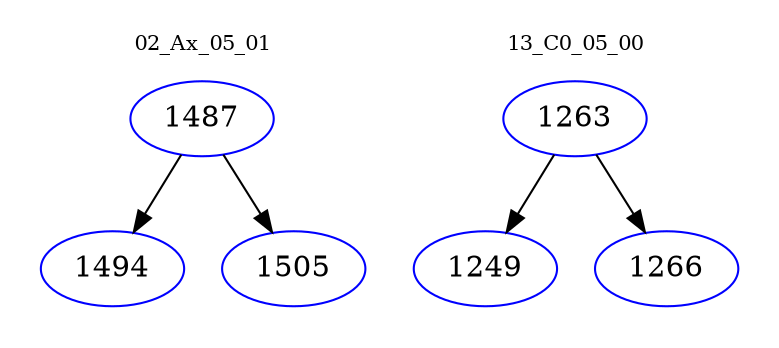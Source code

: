 digraph{
subgraph cluster_0 {
color = white
label = "02_Ax_05_01";
fontsize=10;
T0_1487 [label="1487", color="blue"]
T0_1487 -> T0_1494 [color="black"]
T0_1494 [label="1494", color="blue"]
T0_1487 -> T0_1505 [color="black"]
T0_1505 [label="1505", color="blue"]
}
subgraph cluster_1 {
color = white
label = "13_C0_05_00";
fontsize=10;
T1_1263 [label="1263", color="blue"]
T1_1263 -> T1_1249 [color="black"]
T1_1249 [label="1249", color="blue"]
T1_1263 -> T1_1266 [color="black"]
T1_1266 [label="1266", color="blue"]
}
}

